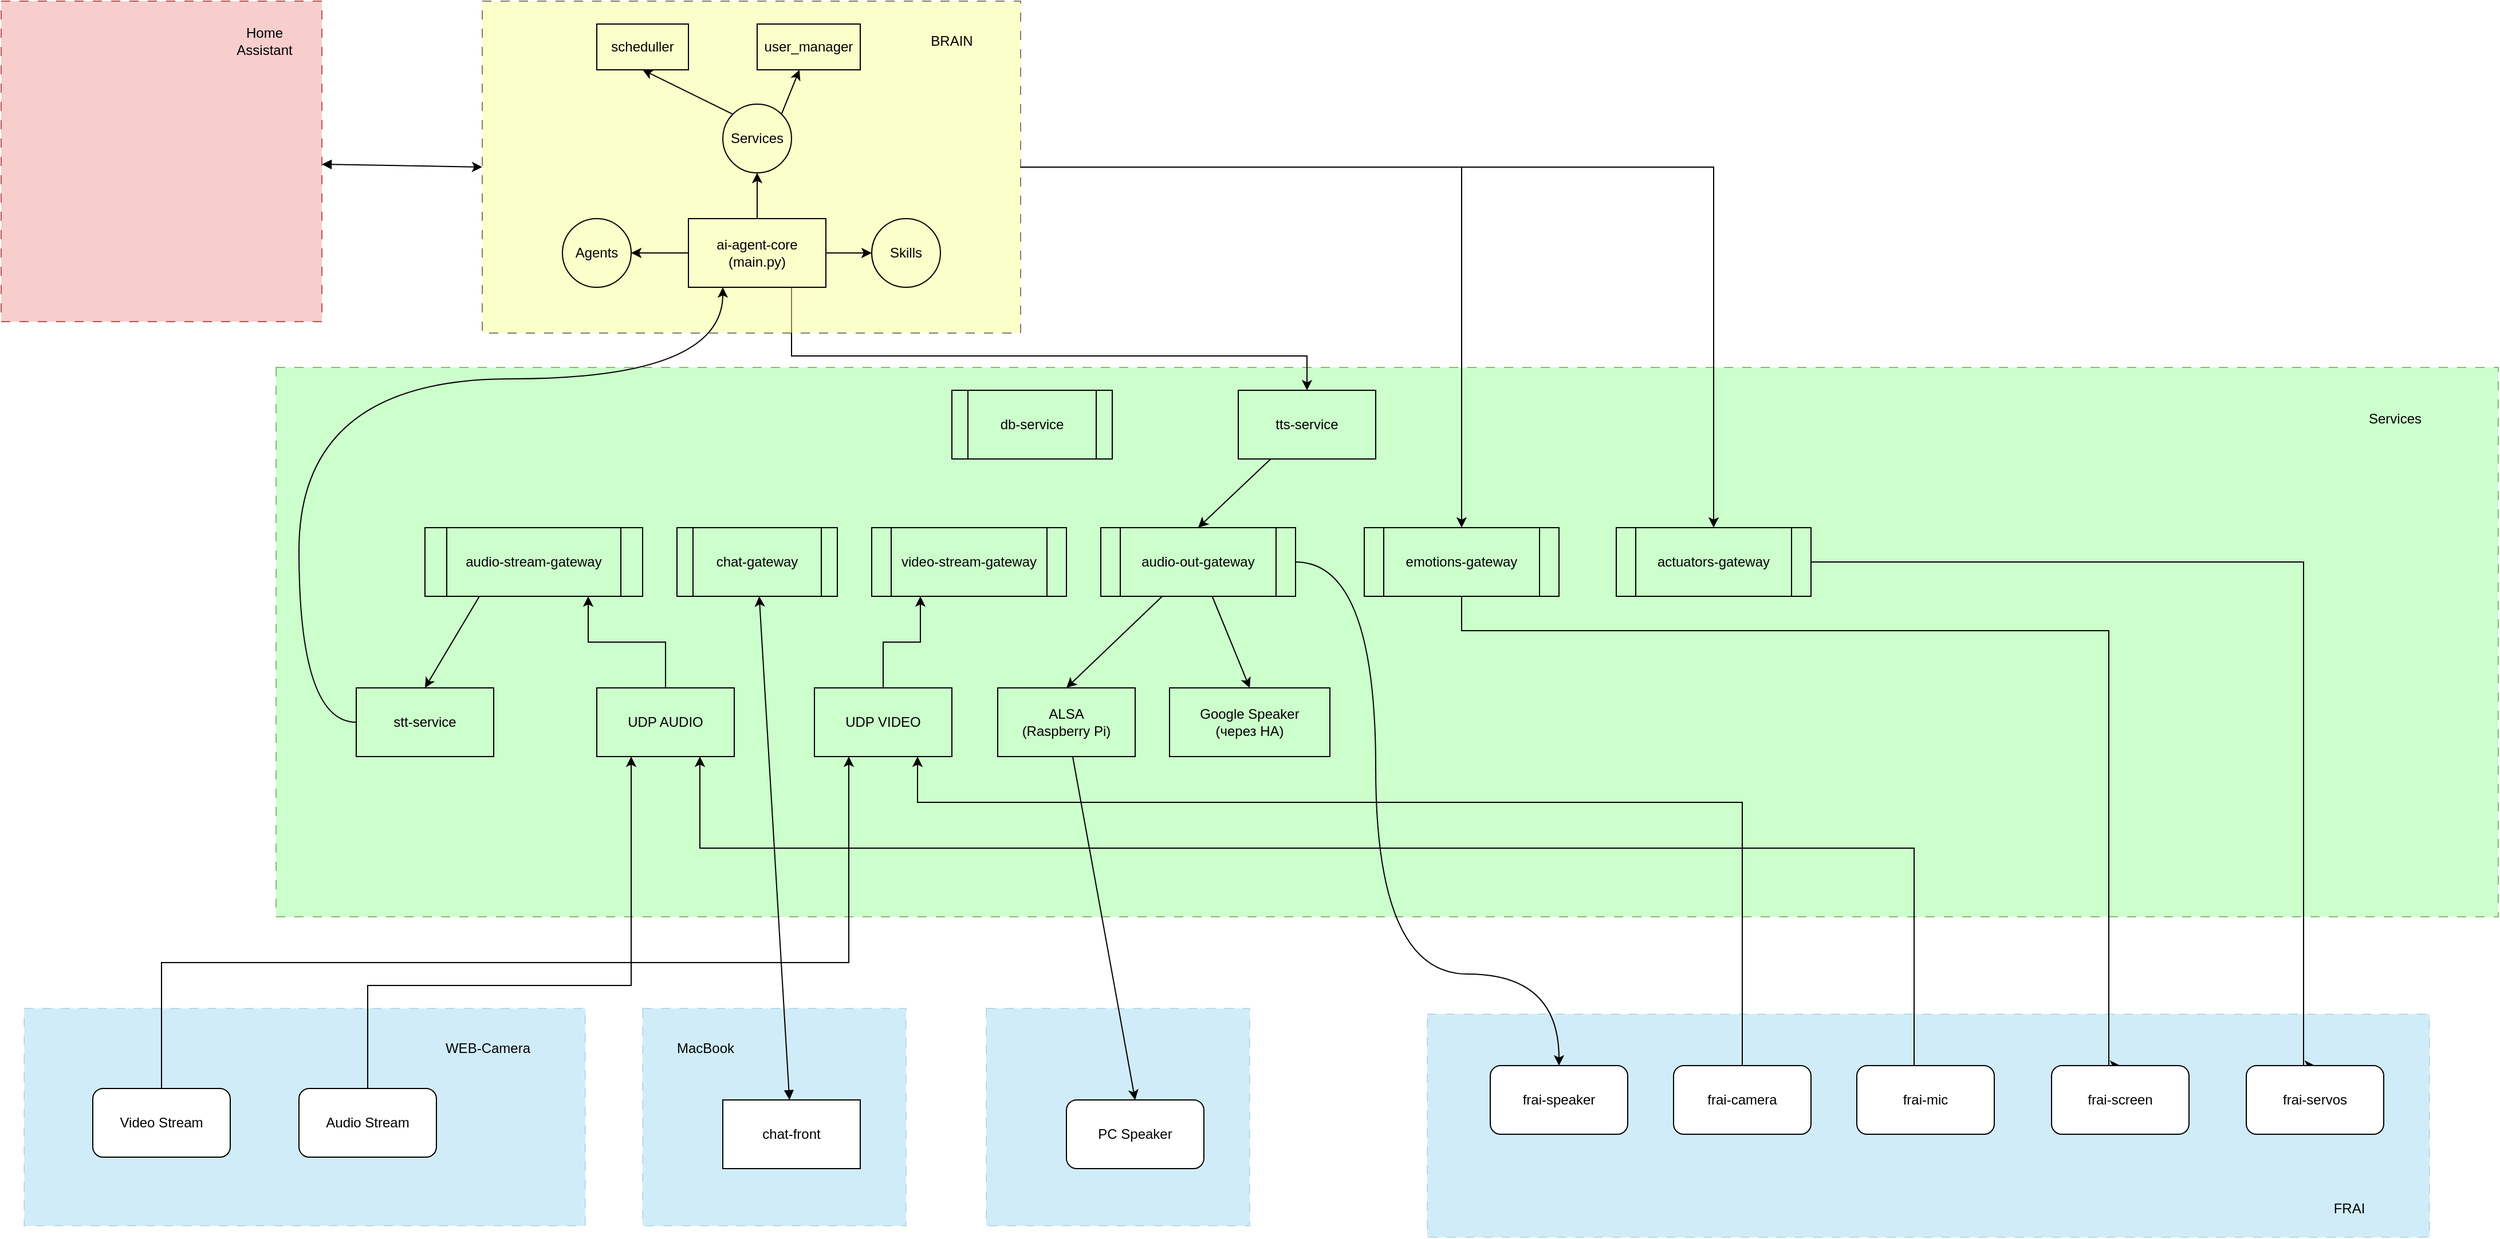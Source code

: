 <mxfile version="26.2.15" pages="2">
  <diagram name="Page-1" id="5UNid-CkP9fUr0dO4tga">
    <mxGraphModel dx="2547" dy="1125" grid="1" gridSize="10" guides="1" tooltips="1" connect="1" arrows="1" fold="1" page="1" pageScale="1" pageWidth="827" pageHeight="1169" background="none" math="0" shadow="0">
      <root>
        <mxCell id="0" />
        <mxCell id="1" parent="0" />
        <mxCell id="nVflozBN3yFk3MhvCna6-65" value="" style="rounded=0;whiteSpace=wrap;html=1;fillColor=#99FF99;dashed=1;dashPattern=8 8;fontColor=#ffffff;strokeColor=#2D7600;opacity=50;" vertex="1" parent="1">
          <mxGeometry x="-40" y="370" width="1940" height="480" as="geometry" />
        </mxCell>
        <mxCell id="nVflozBN3yFk3MhvCna6-80" value="" style="rounded=0;whiteSpace=wrap;html=1;fillColor=#1ba1e2;dashed=1;dashPattern=8 8;fontColor=#ffffff;strokeColor=#006EAF;opacity=20;" vertex="1" parent="1">
          <mxGeometry x="580" y="930" width="230" height="190" as="geometry" />
        </mxCell>
        <mxCell id="nVflozBN3yFk3MhvCna6-78" value="" style="rounded=0;whiteSpace=wrap;html=1;fillColor=#1ba1e2;dashed=1;dashPattern=8 8;fontColor=#ffffff;strokeColor=#006EAF;opacity=20;" vertex="1" parent="1">
          <mxGeometry x="965" y="935" width="875" height="195" as="geometry" />
        </mxCell>
        <mxCell id="nVflozBN3yFk3MhvCna6-75" value="" style="rounded=0;whiteSpace=wrap;html=1;fillColor=#1ba1e2;dashed=1;dashPattern=8 8;fontColor=#ffffff;strokeColor=#006EAF;opacity=20;" vertex="1" parent="1">
          <mxGeometry x="280" y="930" width="230" height="190" as="geometry" />
        </mxCell>
        <mxCell id="nVflozBN3yFk3MhvCna6-69" value="" style="rounded=0;whiteSpace=wrap;html=1;fillColor=#1ba1e2;dashed=1;dashPattern=8 8;fontColor=#ffffff;strokeColor=#006EAF;opacity=20;" vertex="1" parent="1">
          <mxGeometry x="-260" y="930" width="490" height="190" as="geometry" />
        </mxCell>
        <mxCell id="nVflozBN3yFk3MhvCna6-34" style="edgeStyle=orthogonalEdgeStyle;rounded=0;orthogonalLoop=1;jettySize=auto;html=1;entryX=0.5;entryY=0;entryDx=0;entryDy=0;exitX=0.75;exitY=1;exitDx=0;exitDy=0;" edge="1" parent="1" source="nVflozBN3yFk3MhvCna6-3" target="nVflozBN3yFk3MhvCna6-29">
          <mxGeometry relative="1" as="geometry">
            <Array as="points">
              <mxPoint x="410" y="360" />
              <mxPoint x="860" y="360" />
            </Array>
          </mxGeometry>
        </mxCell>
        <mxCell id="nVflozBN3yFk3MhvCna6-62" style="edgeStyle=orthogonalEdgeStyle;rounded=0;orthogonalLoop=1;jettySize=auto;html=1;entryX=0.5;entryY=0;entryDx=0;entryDy=0;" edge="1" parent="1" source="nVflozBN3yFk3MhvCna6-24" target="nVflozBN3yFk3MhvCna6-41">
          <mxGeometry relative="1" as="geometry" />
        </mxCell>
        <mxCell id="nVflozBN3yFk3MhvCna6-63" style="edgeStyle=orthogonalEdgeStyle;rounded=0;orthogonalLoop=1;jettySize=auto;html=1;entryX=0.5;entryY=0;entryDx=0;entryDy=0;" edge="1" parent="1" source="nVflozBN3yFk3MhvCna6-24" target="nVflozBN3yFk3MhvCna6-36">
          <mxGeometry relative="1" as="geometry">
            <mxPoint x="1210.0" y="500" as="targetPoint" />
          </mxGeometry>
        </mxCell>
        <mxCell id="nVflozBN3yFk3MhvCna6-24" value="" style="rounded=0;whiteSpace=wrap;html=1;fillColor=light-dark(#f8ff94, #ededed);dashed=1;dashPattern=8 8;opacity=50;" vertex="1" parent="1">
          <mxGeometry x="140" y="50" width="470" height="290" as="geometry" />
        </mxCell>
        <mxCell id="nVflozBN3yFk3MhvCna6-7" style="edgeStyle=orthogonalEdgeStyle;rounded=0;orthogonalLoop=1;jettySize=auto;html=1;" edge="1" parent="1" source="nVflozBN3yFk3MhvCna6-3" target="nVflozBN3yFk3MhvCna6-4">
          <mxGeometry relative="1" as="geometry" />
        </mxCell>
        <mxCell id="nVflozBN3yFk3MhvCna6-8" style="edgeStyle=orthogonalEdgeStyle;rounded=0;orthogonalLoop=1;jettySize=auto;html=1;entryX=0;entryY=0.5;entryDx=0;entryDy=0;" edge="1" parent="1" source="nVflozBN3yFk3MhvCna6-3" target="nVflozBN3yFk3MhvCna6-6">
          <mxGeometry relative="1" as="geometry" />
        </mxCell>
        <mxCell id="nVflozBN3yFk3MhvCna6-9" style="edgeStyle=orthogonalEdgeStyle;rounded=0;orthogonalLoop=1;jettySize=auto;html=1;entryX=0.5;entryY=1;entryDx=0;entryDy=0;" edge="1" parent="1" source="nVflozBN3yFk3MhvCna6-3" target="nVflozBN3yFk3MhvCna6-5">
          <mxGeometry relative="1" as="geometry" />
        </mxCell>
        <mxCell id="nVflozBN3yFk3MhvCna6-3" value="ai-agent-core&lt;div&gt;(main.py)&lt;/div&gt;" style="rounded=0;whiteSpace=wrap;html=1;fillColor=none;" vertex="1" parent="1">
          <mxGeometry x="320" y="240" width="120" height="60" as="geometry" />
        </mxCell>
        <mxCell id="nVflozBN3yFk3MhvCna6-4" value="Agents" style="ellipse;whiteSpace=wrap;html=1;aspect=fixed;fillColor=none;" vertex="1" parent="1">
          <mxGeometry x="210" y="240" width="60" height="60" as="geometry" />
        </mxCell>
        <mxCell id="nVflozBN3yFk3MhvCna6-22" style="rounded=0;orthogonalLoop=1;jettySize=auto;html=1;entryX=0.5;entryY=1;entryDx=0;entryDy=0;exitX=0;exitY=0;exitDx=0;exitDy=0;" edge="1" parent="1" source="nVflozBN3yFk3MhvCna6-5" target="nVflozBN3yFk3MhvCna6-20">
          <mxGeometry relative="1" as="geometry" />
        </mxCell>
        <mxCell id="nVflozBN3yFk3MhvCna6-23" style="rounded=0;orthogonalLoop=1;jettySize=auto;html=1;exitX=1;exitY=0;exitDx=0;exitDy=0;" edge="1" parent="1" source="nVflozBN3yFk3MhvCna6-5" target="nVflozBN3yFk3MhvCna6-21">
          <mxGeometry relative="1" as="geometry" />
        </mxCell>
        <mxCell id="nVflozBN3yFk3MhvCna6-5" value="Services" style="ellipse;whiteSpace=wrap;html=1;aspect=fixed;fillColor=none;" vertex="1" parent="1">
          <mxGeometry x="350" y="140" width="60" height="60" as="geometry" />
        </mxCell>
        <mxCell id="nVflozBN3yFk3MhvCna6-6" value="Skills" style="ellipse;whiteSpace=wrap;html=1;aspect=fixed;fillColor=none;" vertex="1" parent="1">
          <mxGeometry x="480" y="240" width="60" height="60" as="geometry" />
        </mxCell>
        <mxCell id="nVflozBN3yFk3MhvCna6-32" style="rounded=0;orthogonalLoop=1;jettySize=auto;html=1;entryX=0.5;entryY=0;entryDx=0;entryDy=0;exitX=0.25;exitY=1;exitDx=0;exitDy=0;" edge="1" parent="1" source="nVflozBN3yFk3MhvCna6-13" target="nVflozBN3yFk3MhvCna6-30">
          <mxGeometry relative="1" as="geometry" />
        </mxCell>
        <mxCell id="nVflozBN3yFk3MhvCna6-13" value="audio-stream-gateway" style="shape=process;whiteSpace=wrap;html=1;backgroundOutline=1;fillColor=none;" vertex="1" parent="1">
          <mxGeometry x="90" y="510" width="190" height="60" as="geometry" />
        </mxCell>
        <mxCell id="nVflozBN3yFk3MhvCna6-14" value="chat-gateway" style="shape=process;whiteSpace=wrap;html=1;backgroundOutline=1;fillColor=none;" vertex="1" parent="1">
          <mxGeometry x="310" y="510" width="140" height="60" as="geometry" />
        </mxCell>
        <mxCell id="nVflozBN3yFk3MhvCna6-20" value="scheduller" style="rounded=0;whiteSpace=wrap;html=1;fillColor=none;" vertex="1" parent="1">
          <mxGeometry x="240" y="70" width="80" height="40" as="geometry" />
        </mxCell>
        <mxCell id="nVflozBN3yFk3MhvCna6-21" value="user_manager" style="rounded=0;whiteSpace=wrap;html=1;fillColor=none;" vertex="1" parent="1">
          <mxGeometry x="380" y="70" width="90" height="40" as="geometry" />
        </mxCell>
        <mxCell id="nVflozBN3yFk3MhvCna6-25" value="db-service" style="shape=process;whiteSpace=wrap;html=1;backgroundOutline=1;fillColor=none;" vertex="1" parent="1">
          <mxGeometry x="550" y="390" width="140" height="60" as="geometry" />
        </mxCell>
        <mxCell id="nVflozBN3yFk3MhvCna6-48" style="edgeStyle=orthogonalEdgeStyle;rounded=0;orthogonalLoop=1;jettySize=auto;html=1;exitX=0.5;exitY=0;exitDx=0;exitDy=0;entryX=0.75;entryY=1;entryDx=0;entryDy=0;" edge="1" parent="1" source="nVflozBN3yFk3MhvCna6-43" target="nVflozBN3yFk3MhvCna6-82">
          <mxGeometry relative="1" as="geometry">
            <Array as="points">
              <mxPoint x="1240" y="750" />
              <mxPoint x="520" y="750" />
            </Array>
          </mxGeometry>
        </mxCell>
        <mxCell id="nVflozBN3yFk3MhvCna6-27" value="video-stream-gateway" style="shape=process;whiteSpace=wrap;html=1;backgroundOutline=1;fillColor=none;" vertex="1" parent="1">
          <mxGeometry x="480" y="510" width="170" height="60" as="geometry" />
        </mxCell>
        <mxCell id="nVflozBN3yFk3MhvCna6-35" style="rounded=0;orthogonalLoop=1;jettySize=auto;html=1;entryX=0.5;entryY=0;entryDx=0;entryDy=0;" edge="1" parent="1" source="nVflozBN3yFk3MhvCna6-29" target="nVflozBN3yFk3MhvCna6-31">
          <mxGeometry relative="1" as="geometry" />
        </mxCell>
        <mxCell id="nVflozBN3yFk3MhvCna6-29" value="tts-service" style="rounded=0;whiteSpace=wrap;html=1;fillColor=none;" vertex="1" parent="1">
          <mxGeometry x="800" y="390" width="120" height="60" as="geometry" />
        </mxCell>
        <mxCell id="nVflozBN3yFk3MhvCna6-61" style="edgeStyle=orthogonalEdgeStyle;rounded=0;orthogonalLoop=1;jettySize=auto;html=1;entryX=0.25;entryY=1;entryDx=0;entryDy=0;curved=1;" edge="1" parent="1" source="nVflozBN3yFk3MhvCna6-30" target="nVflozBN3yFk3MhvCna6-3">
          <mxGeometry relative="1" as="geometry">
            <Array as="points">
              <mxPoint x="-20" y="680" />
              <mxPoint x="-20" y="380" />
              <mxPoint x="350" y="380" />
            </Array>
          </mxGeometry>
        </mxCell>
        <mxCell id="nVflozBN3yFk3MhvCna6-30" value="stt-service" style="rounded=0;whiteSpace=wrap;html=1;fillColor=none;" vertex="1" parent="1">
          <mxGeometry x="30" y="650" width="120" height="60" as="geometry" />
        </mxCell>
        <mxCell id="nVflozBN3yFk3MhvCna6-38" style="rounded=0;orthogonalLoop=1;jettySize=auto;html=1;entryX=0.5;entryY=0;entryDx=0;entryDy=0;" edge="1" parent="1" source="nVflozBN3yFk3MhvCna6-31" target="nVflozBN3yFk3MhvCna6-37">
          <mxGeometry relative="1" as="geometry" />
        </mxCell>
        <mxCell id="nVflozBN3yFk3MhvCna6-40" style="rounded=0;orthogonalLoop=1;jettySize=auto;html=1;entryX=0.5;entryY=0;entryDx=0;entryDy=0;" edge="1" parent="1" source="nVflozBN3yFk3MhvCna6-31" target="nVflozBN3yFk3MhvCna6-39">
          <mxGeometry relative="1" as="geometry" />
        </mxCell>
        <mxCell id="nVflozBN3yFk3MhvCna6-47" style="rounded=0;orthogonalLoop=1;jettySize=auto;html=1;entryX=0.5;entryY=0;entryDx=0;entryDy=0;edgeStyle=orthogonalEdgeStyle;curved=1;" edge="1" parent="1" source="nVflozBN3yFk3MhvCna6-31" target="nVflozBN3yFk3MhvCna6-42">
          <mxGeometry relative="1" as="geometry">
            <Array as="points">
              <mxPoint x="920" y="540" />
              <mxPoint x="920" y="900" />
              <mxPoint x="1080" y="900" />
            </Array>
          </mxGeometry>
        </mxCell>
        <mxCell id="nVflozBN3yFk3MhvCna6-31" value="audio-out-gateway" style="shape=process;whiteSpace=wrap;html=1;backgroundOutline=1;fillColor=none;" vertex="1" parent="1">
          <mxGeometry x="680" y="510" width="170" height="60" as="geometry" />
        </mxCell>
        <mxCell id="nVflozBN3yFk3MhvCna6-50" style="edgeStyle=orthogonalEdgeStyle;rounded=0;orthogonalLoop=1;jettySize=auto;html=1;entryX=0.5;entryY=0;entryDx=0;entryDy=0;exitX=1;exitY=0.5;exitDx=0;exitDy=0;" edge="1" parent="1" source="nVflozBN3yFk3MhvCna6-36" target="nVflozBN3yFk3MhvCna6-46">
          <mxGeometry relative="1" as="geometry">
            <Array as="points">
              <mxPoint x="1730" y="540" />
            </Array>
          </mxGeometry>
        </mxCell>
        <mxCell id="nVflozBN3yFk3MhvCna6-36" value="actuators-gateway" style="shape=process;whiteSpace=wrap;html=1;backgroundOutline=1;fillColor=none;" vertex="1" parent="1">
          <mxGeometry x="1130" y="510" width="170" height="60" as="geometry" />
        </mxCell>
        <mxCell id="nVflozBN3yFk3MhvCna6-74" style="rounded=0;orthogonalLoop=1;jettySize=auto;html=1;entryX=0.5;entryY=0;entryDx=0;entryDy=0;" edge="1" parent="1" source="nVflozBN3yFk3MhvCna6-37" target="nVflozBN3yFk3MhvCna6-73">
          <mxGeometry relative="1" as="geometry" />
        </mxCell>
        <mxCell id="nVflozBN3yFk3MhvCna6-37" value="ALSA&lt;div&gt;(Raspberry Pi)&lt;/div&gt;" style="rounded=0;whiteSpace=wrap;html=1;fillColor=none;" vertex="1" parent="1">
          <mxGeometry x="590" y="650" width="120" height="60" as="geometry" />
        </mxCell>
        <mxCell id="nVflozBN3yFk3MhvCna6-39" value="Google Speaker&lt;br&gt;(через HA)" style="rounded=0;whiteSpace=wrap;html=1;fillColor=none;" vertex="1" parent="1">
          <mxGeometry x="740" y="650" width="140" height="60" as="geometry" />
        </mxCell>
        <mxCell id="nVflozBN3yFk3MhvCna6-49" style="edgeStyle=orthogonalEdgeStyle;rounded=0;orthogonalLoop=1;jettySize=auto;html=1;entryX=0.5;entryY=0;entryDx=0;entryDy=0;exitX=0.5;exitY=1;exitDx=0;exitDy=0;" edge="1" parent="1" source="nVflozBN3yFk3MhvCna6-41" target="nVflozBN3yFk3MhvCna6-45">
          <mxGeometry relative="1" as="geometry">
            <Array as="points">
              <mxPoint x="995" y="600" />
              <mxPoint x="1560" y="600" />
            </Array>
          </mxGeometry>
        </mxCell>
        <mxCell id="nVflozBN3yFk3MhvCna6-41" value="emotions-gateway" style="shape=process;whiteSpace=wrap;html=1;backgroundOutline=1;fillColor=none;" vertex="1" parent="1">
          <mxGeometry x="910" y="510" width="170" height="60" as="geometry" />
        </mxCell>
        <mxCell id="nVflozBN3yFk3MhvCna6-42" value="frai-speaker" style="rounded=1;whiteSpace=wrap;html=1;fillColor=default;" vertex="1" parent="1">
          <mxGeometry x="1020" y="980" width="120" height="60" as="geometry" />
        </mxCell>
        <mxCell id="nVflozBN3yFk3MhvCna6-43" value="frai-camera" style="rounded=1;whiteSpace=wrap;html=1;fillColor=default;" vertex="1" parent="1">
          <mxGeometry x="1180" y="980" width="120" height="60" as="geometry" />
        </mxCell>
        <mxCell id="nVflozBN3yFk3MhvCna6-44" value="frai-mic" style="rounded=1;whiteSpace=wrap;html=1;fillColor=default;" vertex="1" parent="1">
          <mxGeometry x="1340" y="980" width="120" height="60" as="geometry" />
        </mxCell>
        <mxCell id="nVflozBN3yFk3MhvCna6-45" value="frai-screen" style="rounded=1;whiteSpace=wrap;html=1;fillColor=default;" vertex="1" parent="1">
          <mxGeometry x="1510" y="980" width="120" height="60" as="geometry" />
        </mxCell>
        <mxCell id="nVflozBN3yFk3MhvCna6-46" value="frai-servos" style="rounded=1;whiteSpace=wrap;html=1;fillColor=default;" vertex="1" parent="1">
          <mxGeometry x="1680" y="980" width="120" height="60" as="geometry" />
        </mxCell>
        <mxCell id="nVflozBN3yFk3MhvCna6-51" style="edgeStyle=orthogonalEdgeStyle;rounded=0;orthogonalLoop=1;jettySize=auto;html=1;entryX=0.75;entryY=1;entryDx=0;entryDy=0;" edge="1" parent="1" source="nVflozBN3yFk3MhvCna6-44" target="nVflozBN3yFk3MhvCna6-84">
          <mxGeometry relative="1" as="geometry">
            <Array as="points">
              <mxPoint x="1390" y="790" />
              <mxPoint x="330" y="790" />
            </Array>
          </mxGeometry>
        </mxCell>
        <mxCell id="nVflozBN3yFk3MhvCna6-54" value="BRAIN" style="text;html=1;align=center;verticalAlign=middle;whiteSpace=wrap;rounded=0;" vertex="1" parent="1">
          <mxGeometry x="520" y="70" width="60" height="30" as="geometry" />
        </mxCell>
        <mxCell id="nVflozBN3yFk3MhvCna6-56" value="" style="rounded=0;orthogonalLoop=1;jettySize=auto;html=1;startArrow=block;startFill=1;" edge="1" parent="1" source="nVflozBN3yFk3MhvCna6-55" target="nVflozBN3yFk3MhvCna6-14">
          <mxGeometry relative="1" as="geometry" />
        </mxCell>
        <mxCell id="nVflozBN3yFk3MhvCna6-55" value="chat-front" style="rounded=0;whiteSpace=wrap;html=1;fillColor=default;" vertex="1" parent="1">
          <mxGeometry x="350" y="1010" width="120" height="60" as="geometry" />
        </mxCell>
        <mxCell id="nVflozBN3yFk3MhvCna6-60" style="rounded=0;orthogonalLoop=1;jettySize=auto;html=1;entryX=0;entryY=0.5;entryDx=0;entryDy=0;startArrow=block;startFill=1;" edge="1" parent="1" source="nVflozBN3yFk3MhvCna6-58" target="nVflozBN3yFk3MhvCna6-24">
          <mxGeometry relative="1" as="geometry" />
        </mxCell>
        <mxCell id="nVflozBN3yFk3MhvCna6-58" value="" style="whiteSpace=wrap;html=1;aspect=fixed;dashed=1;dashPattern=8 8;fillColor=#f8cecc;strokeColor=#b85450;" vertex="1" parent="1">
          <mxGeometry x="-280" y="50" width="280" height="280" as="geometry" />
        </mxCell>
        <mxCell id="nVflozBN3yFk3MhvCna6-59" value="Home Assistant" style="text;html=1;align=center;verticalAlign=middle;whiteSpace=wrap;rounded=0;" vertex="1" parent="1">
          <mxGeometry x="-80" y="70" width="60" height="30" as="geometry" />
        </mxCell>
        <mxCell id="nVflozBN3yFk3MhvCna6-66" value="Services" style="text;html=1;align=center;verticalAlign=middle;whiteSpace=wrap;rounded=0;" vertex="1" parent="1">
          <mxGeometry x="1780" y="400" width="60" height="30" as="geometry" />
        </mxCell>
        <mxCell id="nVflozBN3yFk3MhvCna6-81" style="edgeStyle=orthogonalEdgeStyle;rounded=0;orthogonalLoop=1;jettySize=auto;html=1;entryX=0.25;entryY=1;entryDx=0;entryDy=0;" edge="1" parent="1" source="nVflozBN3yFk3MhvCna6-67" target="nVflozBN3yFk3MhvCna6-82">
          <mxGeometry relative="1" as="geometry">
            <mxPoint x="523" y="860" as="targetPoint" />
            <Array as="points">
              <mxPoint x="-140" y="890" />
              <mxPoint x="460" y="890" />
            </Array>
          </mxGeometry>
        </mxCell>
        <mxCell id="nVflozBN3yFk3MhvCna6-67" value="Video Stream" style="rounded=1;whiteSpace=wrap;html=1;" vertex="1" parent="1">
          <mxGeometry x="-200" y="1000" width="120" height="60" as="geometry" />
        </mxCell>
        <mxCell id="nVflozBN3yFk3MhvCna6-85" style="edgeStyle=orthogonalEdgeStyle;rounded=0;orthogonalLoop=1;jettySize=auto;html=1;entryX=0.25;entryY=1;entryDx=0;entryDy=0;exitX=0.5;exitY=0;exitDx=0;exitDy=0;" edge="1" parent="1" source="nVflozBN3yFk3MhvCna6-68" target="nVflozBN3yFk3MhvCna6-84">
          <mxGeometry relative="1" as="geometry">
            <Array as="points">
              <mxPoint x="40" y="910" />
              <mxPoint x="270" y="910" />
            </Array>
          </mxGeometry>
        </mxCell>
        <mxCell id="nVflozBN3yFk3MhvCna6-68" value="Audio Stream" style="rounded=1;whiteSpace=wrap;html=1;" vertex="1" parent="1">
          <mxGeometry x="-20" y="1000" width="120" height="60" as="geometry" />
        </mxCell>
        <mxCell id="nVflozBN3yFk3MhvCna6-70" value="WEB-Camera" style="text;html=1;align=center;verticalAlign=middle;whiteSpace=wrap;rounded=0;" vertex="1" parent="1">
          <mxGeometry x="100" y="950" width="90" height="30" as="geometry" />
        </mxCell>
        <mxCell id="nVflozBN3yFk3MhvCna6-73" value="PC Speaker" style="rounded=1;whiteSpace=wrap;html=1;" vertex="1" parent="1">
          <mxGeometry x="650" y="1010" width="120" height="60" as="geometry" />
        </mxCell>
        <mxCell id="nVflozBN3yFk3MhvCna6-76" value="MacBook" style="text;html=1;align=center;verticalAlign=middle;whiteSpace=wrap;rounded=0;" vertex="1" parent="1">
          <mxGeometry x="290" y="950" width="90" height="30" as="geometry" />
        </mxCell>
        <mxCell id="nVflozBN3yFk3MhvCna6-79" value="FRAI" style="text;html=1;align=center;verticalAlign=middle;whiteSpace=wrap;rounded=0;" vertex="1" parent="1">
          <mxGeometry x="1740" y="1090" width="60" height="30" as="geometry" />
        </mxCell>
        <mxCell id="nVflozBN3yFk3MhvCna6-83" style="edgeStyle=orthogonalEdgeStyle;rounded=0;orthogonalLoop=1;jettySize=auto;html=1;entryX=0.25;entryY=1;entryDx=0;entryDy=0;" edge="1" parent="1" source="nVflozBN3yFk3MhvCna6-82" target="nVflozBN3yFk3MhvCna6-27">
          <mxGeometry relative="1" as="geometry" />
        </mxCell>
        <mxCell id="nVflozBN3yFk3MhvCna6-82" value="UDP VIDEO" style="rounded=0;whiteSpace=wrap;html=1;fillColor=none;" vertex="1" parent="1">
          <mxGeometry x="430" y="650" width="120" height="60" as="geometry" />
        </mxCell>
        <mxCell id="nVflozBN3yFk3MhvCna6-86" style="edgeStyle=orthogonalEdgeStyle;rounded=0;orthogonalLoop=1;jettySize=auto;html=1;entryX=0.75;entryY=1;entryDx=0;entryDy=0;" edge="1" parent="1" source="nVflozBN3yFk3MhvCna6-84" target="nVflozBN3yFk3MhvCna6-13">
          <mxGeometry relative="1" as="geometry" />
        </mxCell>
        <mxCell id="nVflozBN3yFk3MhvCna6-84" value="UDP AUDIO" style="rounded=0;whiteSpace=wrap;html=1;fillColor=none;" vertex="1" parent="1">
          <mxGeometry x="240" y="650" width="120" height="60" as="geometry" />
        </mxCell>
      </root>
    </mxGraphModel>
  </diagram>
  <diagram id="kzokCTToHoHujt1dsQ5N" name="Page-2">
    <mxGraphModel dx="946" dy="619" grid="1" gridSize="10" guides="1" tooltips="1" connect="1" arrows="1" fold="1" page="1" pageScale="1" pageWidth="827" pageHeight="1169" math="0" shadow="0">
      <root>
        <mxCell id="0" />
        <mxCell id="1" parent="0" />
        <mxCell id="CSbHBb_niM0Nkpd7t3fz-40" value="" style="rounded=0;whiteSpace=wrap;html=1;fillColor=none;" vertex="1" parent="1">
          <mxGeometry x="40" y="490" width="690" height="280" as="geometry" />
        </mxCell>
        <mxCell id="CSbHBb_niM0Nkpd7t3fz-6" style="edgeStyle=orthogonalEdgeStyle;rounded=0;orthogonalLoop=1;jettySize=auto;html=1;startArrow=block;startFill=1;entryX=0.5;entryY=0;entryDx=0;entryDy=0;" edge="1" parent="1" source="CSbHBb_niM0Nkpd7t3fz-1" target="CSbHBb_niM0Nkpd7t3fz-4">
          <mxGeometry relative="1" as="geometry" />
        </mxCell>
        <mxCell id="CSbHBb_niM0Nkpd7t3fz-1" value="Home Assistant" style="rounded=0;whiteSpace=wrap;html=1;" vertex="1" parent="1">
          <mxGeometry x="140" y="50" width="120" height="60" as="geometry" />
        </mxCell>
        <mxCell id="CSbHBb_niM0Nkpd7t3fz-5" style="edgeStyle=orthogonalEdgeStyle;rounded=0;orthogonalLoop=1;jettySize=auto;html=1;entryX=1;entryY=0.5;entryDx=0;entryDy=0;" edge="1" parent="1" source="CSbHBb_niM0Nkpd7t3fz-2" target="CSbHBb_niM0Nkpd7t3fz-4">
          <mxGeometry relative="1" as="geometry" />
        </mxCell>
        <mxCell id="CSbHBb_niM0Nkpd7t3fz-8" value="" style="rounded=0;orthogonalLoop=1;jettySize=auto;html=1;" edge="1" parent="1" source="CSbHBb_niM0Nkpd7t3fz-2" target="CSbHBb_niM0Nkpd7t3fz-7">
          <mxGeometry relative="1" as="geometry" />
        </mxCell>
        <mxCell id="CSbHBb_niM0Nkpd7t3fz-10" style="rounded=0;orthogonalLoop=1;jettySize=auto;html=1;entryX=0;entryY=0.5;entryDx=0;entryDy=0;exitX=1;exitY=1;exitDx=0;exitDy=0;" edge="1" parent="1" source="CSbHBb_niM0Nkpd7t3fz-2" target="CSbHBb_niM0Nkpd7t3fz-9">
          <mxGeometry relative="1" as="geometry" />
        </mxCell>
        <mxCell id="CSbHBb_niM0Nkpd7t3fz-2" value="LangChain (мозг)" style="rounded=0;whiteSpace=wrap;html=1;" vertex="1" parent="1">
          <mxGeometry x="294" y="210" width="120" height="60" as="geometry" />
        </mxCell>
        <mxCell id="CSbHBb_niM0Nkpd7t3fz-4" value="Skills" style="ellipse;whiteSpace=wrap;html=1;aspect=fixed;" vertex="1" parent="1">
          <mxGeometry x="160" y="200" width="80" height="80" as="geometry" />
        </mxCell>
        <mxCell id="CSbHBb_niM0Nkpd7t3fz-7" value="Services" style="ellipse;whiteSpace=wrap;html=1;aspect=fixed;" vertex="1" parent="1">
          <mxGeometry x="510" y="90" width="80" height="80" as="geometry" />
        </mxCell>
        <mxCell id="CSbHBb_niM0Nkpd7t3fz-9" value="Agents" style="ellipse;whiteSpace=wrap;html=1;aspect=fixed;" vertex="1" parent="1">
          <mxGeometry x="520" y="240" width="80" height="80" as="geometry" />
        </mxCell>
        <mxCell id="CSbHBb_niM0Nkpd7t3fz-20" style="rounded=0;orthogonalLoop=1;jettySize=auto;html=1;exitX=0.5;exitY=0;exitDx=0;exitDy=0;entryX=0.5;entryY=1;entryDx=0;entryDy=0;" edge="1" parent="1" source="CSbHBb_niM0Nkpd7t3fz-13" target="CSbHBb_niM0Nkpd7t3fz-43">
          <mxGeometry relative="1" as="geometry">
            <mxPoint x="294" y="400.667" as="targetPoint" />
          </mxGeometry>
        </mxCell>
        <mxCell id="CSbHBb_niM0Nkpd7t3fz-21" style="rounded=0;orthogonalLoop=1;jettySize=auto;html=1;entryX=0.5;entryY=0;entryDx=0;entryDy=0;" edge="1" parent="1" source="CSbHBb_niM0Nkpd7t3fz-42" target="CSbHBb_niM0Nkpd7t3fz-14">
          <mxGeometry relative="1" as="geometry">
            <mxPoint x="306.545" y="420" as="sourcePoint" />
          </mxGeometry>
        </mxCell>
        <mxCell id="CSbHBb_niM0Nkpd7t3fz-22" style="rounded=0;orthogonalLoop=1;jettySize=auto;html=1;" edge="1" parent="1" source="CSbHBb_niM0Nkpd7t3fz-15">
          <mxGeometry relative="1" as="geometry">
            <mxPoint x="257.04" y="551.855" as="sourcePoint" />
            <mxPoint x="346" y="270" as="targetPoint" />
          </mxGeometry>
        </mxCell>
        <mxCell id="CSbHBb_niM0Nkpd7t3fz-23" style="rounded=0;orthogonalLoop=1;jettySize=auto;html=1;entryX=0.5;entryY=0;entryDx=0;entryDy=0;exitX=0.5;exitY=1;exitDx=0;exitDy=0;" edge="1" parent="1" source="CSbHBb_niM0Nkpd7t3fz-2" target="CSbHBb_niM0Nkpd7t3fz-16">
          <mxGeometry relative="1" as="geometry">
            <mxPoint x="355.588" y="420" as="sourcePoint" />
          </mxGeometry>
        </mxCell>
        <mxCell id="CSbHBb_niM0Nkpd7t3fz-24" style="rounded=0;orthogonalLoop=1;jettySize=auto;html=1;exitX=0.5;exitY=0;exitDx=0;exitDy=0;" edge="1" parent="1" source="CSbHBb_niM0Nkpd7t3fz-17" target="CSbHBb_niM0Nkpd7t3fz-2">
          <mxGeometry relative="1" as="geometry">
            <mxPoint x="377.793" y="420" as="targetPoint" />
          </mxGeometry>
        </mxCell>
        <mxCell id="CSbHBb_niM0Nkpd7t3fz-25" style="rounded=0;orthogonalLoop=1;jettySize=auto;html=1;entryX=0;entryY=0;entryDx=0;entryDy=0;exitX=0.75;exitY=1;exitDx=0;exitDy=0;" edge="1" parent="1" source="CSbHBb_niM0Nkpd7t3fz-2" target="CSbHBb_niM0Nkpd7t3fz-18">
          <mxGeometry relative="1" as="geometry">
            <mxPoint x="406.12" y="420" as="sourcePoint" />
          </mxGeometry>
        </mxCell>
        <mxCell id="CSbHBb_niM0Nkpd7t3fz-26" style="rounded=0;orthogonalLoop=1;jettySize=auto;html=1;entryX=0;entryY=0;entryDx=0;entryDy=0;exitX=0.9;exitY=1.017;exitDx=0;exitDy=0;exitPerimeter=0;" edge="1" parent="1" source="CSbHBb_niM0Nkpd7t3fz-2" target="CSbHBb_niM0Nkpd7t3fz-19">
          <mxGeometry relative="1" as="geometry">
            <mxPoint x="414" y="400.667" as="sourcePoint" />
          </mxGeometry>
        </mxCell>
        <mxCell id="CSbHBb_niM0Nkpd7t3fz-13" value="Audio In" style="ellipse;whiteSpace=wrap;html=1;aspect=fixed;" vertex="1" parent="1">
          <mxGeometry x="49" y="510" width="80" height="80" as="geometry" />
        </mxCell>
        <mxCell id="CSbHBb_niM0Nkpd7t3fz-14" value="Audio Out" style="ellipse;whiteSpace=wrap;html=1;aspect=fixed;" vertex="1" parent="1">
          <mxGeometry x="109" y="610" width="80" height="80" as="geometry" />
        </mxCell>
        <mxCell id="CSbHBb_niM0Nkpd7t3fz-15" value="Video In" style="ellipse;whiteSpace=wrap;html=1;aspect=fixed;" vertex="1" parent="1">
          <mxGeometry x="209" y="670" width="80" height="80" as="geometry" />
        </mxCell>
        <mxCell id="CSbHBb_niM0Nkpd7t3fz-16" value="Video Out" style="ellipse;whiteSpace=wrap;html=1;aspect=fixed;" vertex="1" parent="1">
          <mxGeometry x="323" y="680" width="80" height="80" as="geometry" />
        </mxCell>
        <mxCell id="CSbHBb_niM0Nkpd7t3fz-17" value="Text In" style="ellipse;whiteSpace=wrap;html=1;aspect=fixed;" vertex="1" parent="1">
          <mxGeometry x="429" y="655" width="80" height="80" as="geometry" />
        </mxCell>
        <mxCell id="CSbHBb_niM0Nkpd7t3fz-18" value="Text Out" style="ellipse;whiteSpace=wrap;html=1;aspect=fixed;" vertex="1" parent="1">
          <mxGeometry x="519" y="600" width="80" height="80" as="geometry" />
        </mxCell>
        <mxCell id="CSbHBb_niM0Nkpd7t3fz-19" value="Actuators" style="ellipse;whiteSpace=wrap;html=1;aspect=fixed;" vertex="1" parent="1">
          <mxGeometry x="579" y="510" width="80" height="80" as="geometry" />
        </mxCell>
        <mxCell id="CSbHBb_niM0Nkpd7t3fz-27" value="Audio In" style="ellipse;whiteSpace=wrap;html=1;aspect=fixed;" vertex="1" parent="1">
          <mxGeometry x="29" y="850" width="80" height="80" as="geometry" />
        </mxCell>
        <mxCell id="CSbHBb_niM0Nkpd7t3fz-29" value="Audio Out" style="ellipse;whiteSpace=wrap;html=1;aspect=fixed;" vertex="1" parent="1">
          <mxGeometry x="140" y="900" width="80" height="80" as="geometry" />
        </mxCell>
        <mxCell id="CSbHBb_niM0Nkpd7t3fz-32" value="Video In" style="ellipse;whiteSpace=wrap;html=1;aspect=fixed;" vertex="1" parent="1">
          <mxGeometry x="234.5" y="940" width="80" height="80" as="geometry" />
        </mxCell>
        <mxCell id="CSbHBb_niM0Nkpd7t3fz-36" value="Video Out" style="ellipse;whiteSpace=wrap;html=1;aspect=fixed;" vertex="1" parent="1">
          <mxGeometry x="347.5" y="970" width="80" height="80" as="geometry" />
        </mxCell>
        <mxCell id="CSbHBb_niM0Nkpd7t3fz-37" value="Text In" style="ellipse;whiteSpace=wrap;html=1;aspect=fixed;" vertex="1" parent="1">
          <mxGeometry x="450" y="940" width="80" height="80" as="geometry" />
        </mxCell>
        <mxCell id="CSbHBb_niM0Nkpd7t3fz-38" value="Text Out" style="ellipse;whiteSpace=wrap;html=1;aspect=fixed;" vertex="1" parent="1">
          <mxGeometry x="550" y="890" width="80" height="80" as="geometry" />
        </mxCell>
        <mxCell id="CSbHBb_niM0Nkpd7t3fz-39" value="Actuators" style="ellipse;whiteSpace=wrap;html=1;aspect=fixed;" vertex="1" parent="1">
          <mxGeometry x="630" y="810" width="80" height="80" as="geometry" />
        </mxCell>
        <mxCell id="CSbHBb_niM0Nkpd7t3fz-41" value="Gateways" style="text;html=1;align=center;verticalAlign=middle;whiteSpace=wrap;rounded=0;" vertex="1" parent="1">
          <mxGeometry x="610" y="720" width="60" height="30" as="geometry" />
        </mxCell>
        <mxCell id="CSbHBb_niM0Nkpd7t3fz-42" value="TTS" style="rounded=0;whiteSpace=wrap;html=1;" vertex="1" parent="1">
          <mxGeometry x="140" y="350" width="80" height="40" as="geometry" />
        </mxCell>
        <mxCell id="CSbHBb_niM0Nkpd7t3fz-43" value="STT" style="rounded=0;whiteSpace=wrap;html=1;" vertex="1" parent="1">
          <mxGeometry x="29" y="350" width="80" height="40" as="geometry" />
        </mxCell>
      </root>
    </mxGraphModel>
  </diagram>
</mxfile>
